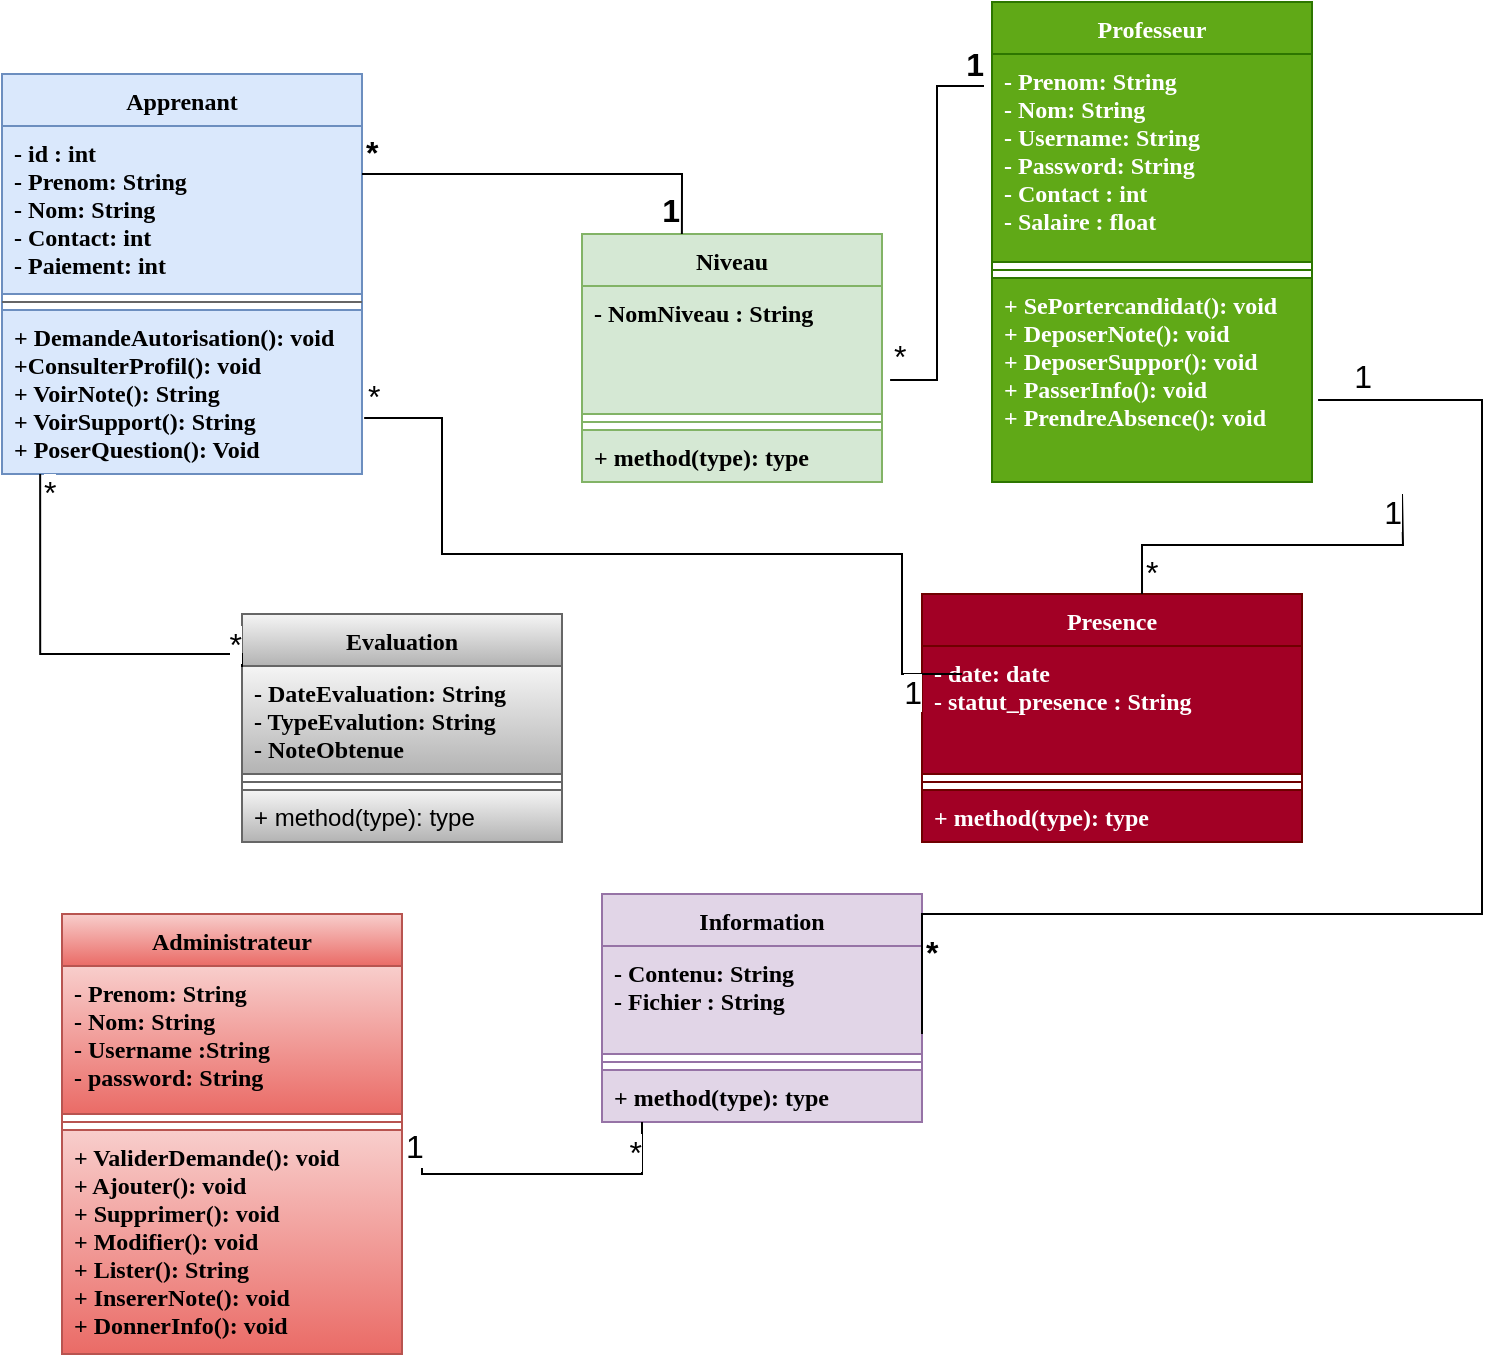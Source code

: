<mxfile version="20.5.1" type="github">
  <diagram id="C5RBs43oDa-KdzZeNtuy" name="Page-1">
    <mxGraphModel dx="868" dy="482" grid="1" gridSize="10" guides="1" tooltips="1" connect="1" arrows="1" fold="1" page="1" pageScale="1" pageWidth="827" pageHeight="1169" math="0" shadow="0">
      <root>
        <mxCell id="WIyWlLk6GJQsqaUBKTNV-0" />
        <mxCell id="WIyWlLk6GJQsqaUBKTNV-1" parent="WIyWlLk6GJQsqaUBKTNV-0" />
        <mxCell id="76GFjRbFe7bVXMX4q32V-0" value="Professeur" style="swimlane;fontStyle=1;align=center;verticalAlign=top;childLayout=stackLayout;horizontal=1;startSize=26;horizontalStack=0;resizeParent=1;resizeParentMax=0;resizeLast=0;collapsible=1;marginBottom=0;fillColor=#60a917;fontColor=#ffffff;strokeColor=#2D7600;fontFamily=Times New Roman;" parent="WIyWlLk6GJQsqaUBKTNV-1" vertex="1">
          <mxGeometry x="555" y="144" width="160" height="240" as="geometry" />
        </mxCell>
        <mxCell id="76GFjRbFe7bVXMX4q32V-1" value="- Prenom: String&#xa;- Nom: String&#xa;- Username: String&#xa;- Password: String&#xa;- Contact : int&#xa;- Salaire : float" style="text;strokeColor=#2D7600;fillColor=#60a917;align=left;verticalAlign=top;spacingLeft=4;spacingRight=4;overflow=hidden;rotatable=0;points=[[0,0.5],[1,0.5]];portConstraint=eastwest;fontColor=#ffffff;fontStyle=1;fontFamily=Times New Roman;" parent="76GFjRbFe7bVXMX4q32V-0" vertex="1">
          <mxGeometry y="26" width="160" height="104" as="geometry" />
        </mxCell>
        <mxCell id="76GFjRbFe7bVXMX4q32V-2" value="" style="line;strokeWidth=1;fillColor=none;align=left;verticalAlign=middle;spacingTop=-1;spacingLeft=3;spacingRight=3;rotatable=0;labelPosition=right;points=[];portConstraint=eastwest;strokeColor=inherit;" parent="76GFjRbFe7bVXMX4q32V-0" vertex="1">
          <mxGeometry y="130" width="160" height="8" as="geometry" />
        </mxCell>
        <mxCell id="76GFjRbFe7bVXMX4q32V-3" value="+ SePortercandidat(): void&#xa;+ DeposerNote(): void&#xa;+ DeposerSuppor(): void&#xa;+ PasserInfo(): void&#xa;+ PrendreAbsence(): void" style="text;strokeColor=#2D7600;fillColor=#60a917;align=left;verticalAlign=top;spacingLeft=4;spacingRight=4;overflow=hidden;rotatable=0;points=[[0,0.5],[1,0.5]];portConstraint=eastwest;fontColor=#ffffff;fontStyle=1;fontFamily=Times New Roman;" parent="76GFjRbFe7bVXMX4q32V-0" vertex="1">
          <mxGeometry y="138" width="160" height="102" as="geometry" />
        </mxCell>
        <mxCell id="76GFjRbFe7bVXMX4q32V-4" value="Apprenant" style="swimlane;fontStyle=1;align=center;verticalAlign=top;childLayout=stackLayout;horizontal=1;startSize=26;horizontalStack=0;resizeParent=1;resizeParentMax=0;resizeLast=0;collapsible=1;marginBottom=0;fillColor=#dae8fc;strokeColor=#6c8ebf;fontFamily=Times New Roman;" parent="WIyWlLk6GJQsqaUBKTNV-1" vertex="1">
          <mxGeometry x="60" y="180" width="180" height="200" as="geometry" />
        </mxCell>
        <mxCell id="76GFjRbFe7bVXMX4q32V-5" value="- id : int&#xa;- Prenom: String&#xa;- Nom: String&#xa;- Contact: int&#xa;- Paiement: int" style="text;strokeColor=#6c8ebf;fillColor=#dae8fc;align=left;verticalAlign=top;spacingLeft=4;spacingRight=4;overflow=hidden;rotatable=0;points=[[0,0.5],[1,0.5]];portConstraint=eastwest;fontFamily=Times New Roman;fontStyle=1" parent="76GFjRbFe7bVXMX4q32V-4" vertex="1">
          <mxGeometry y="26" width="180" height="84" as="geometry" />
        </mxCell>
        <mxCell id="76GFjRbFe7bVXMX4q32V-6" value="" style="line;strokeWidth=1;fillColor=#f5f5f5;align=left;verticalAlign=middle;spacingTop=-1;spacingLeft=3;spacingRight=3;rotatable=0;labelPosition=right;points=[];portConstraint=eastwest;strokeColor=#666666;fontColor=#333333;" parent="76GFjRbFe7bVXMX4q32V-4" vertex="1">
          <mxGeometry y="110" width="180" height="8" as="geometry" />
        </mxCell>
        <mxCell id="76GFjRbFe7bVXMX4q32V-7" value="+ DemandeAutorisation(): void&#xa;+ConsulterProfil(): void&#xa;+ VoirNote(): String&#xa;+ VoirSupport(): String&#xa;+ PoserQuestion(): Void" style="text;strokeColor=#6c8ebf;fillColor=#dae8fc;align=left;verticalAlign=top;spacingLeft=4;spacingRight=4;overflow=hidden;rotatable=0;points=[[0,0.5],[1,0.5]];portConstraint=eastwest;fontFamily=Times New Roman;fontStyle=1" parent="76GFjRbFe7bVXMX4q32V-4" vertex="1">
          <mxGeometry y="118" width="180" height="82" as="geometry" />
        </mxCell>
        <mxCell id="76GFjRbFe7bVXMX4q32V-8" value="Niveau" style="swimlane;fontStyle=1;align=center;verticalAlign=top;childLayout=stackLayout;horizontal=1;startSize=26;horizontalStack=0;resizeParent=1;resizeParentMax=0;resizeLast=0;collapsible=1;marginBottom=0;fillColor=#d5e8d4;strokeColor=#82b366;fontFamily=Times New Roman;" parent="WIyWlLk6GJQsqaUBKTNV-1" vertex="1">
          <mxGeometry x="350" y="260" width="150" height="124" as="geometry" />
        </mxCell>
        <mxCell id="76GFjRbFe7bVXMX4q32V-9" value="- NomNiveau : String" style="text;strokeColor=#82b366;fillColor=#d5e8d4;align=left;verticalAlign=top;spacingLeft=4;spacingRight=4;overflow=hidden;rotatable=0;points=[[0,0.5],[1,0.5]];portConstraint=eastwest;fontFamily=Times New Roman;fontStyle=1" parent="76GFjRbFe7bVXMX4q32V-8" vertex="1">
          <mxGeometry y="26" width="150" height="64" as="geometry" />
        </mxCell>
        <mxCell id="76GFjRbFe7bVXMX4q32V-10" value="" style="line;strokeWidth=1;fillColor=#d5e8d4;align=left;verticalAlign=middle;spacingTop=-1;spacingLeft=3;spacingRight=3;rotatable=0;labelPosition=right;points=[];portConstraint=eastwest;strokeColor=#82b366;" parent="76GFjRbFe7bVXMX4q32V-8" vertex="1">
          <mxGeometry y="90" width="150" height="8" as="geometry" />
        </mxCell>
        <mxCell id="76GFjRbFe7bVXMX4q32V-11" value="+ method(type): type" style="text;strokeColor=#82b366;fillColor=#d5e8d4;align=left;verticalAlign=top;spacingLeft=4;spacingRight=4;overflow=hidden;rotatable=0;points=[[0,0.5],[1,0.5]];portConstraint=eastwest;fontFamily=Times New Roman;fontStyle=1" parent="76GFjRbFe7bVXMX4q32V-8" vertex="1">
          <mxGeometry y="98" width="150" height="26" as="geometry" />
        </mxCell>
        <mxCell id="76GFjRbFe7bVXMX4q32V-12" value="Presence" style="swimlane;fontStyle=1;align=center;verticalAlign=top;childLayout=stackLayout;horizontal=1;startSize=26;horizontalStack=0;resizeParent=1;resizeParentMax=0;resizeLast=0;collapsible=1;marginBottom=0;fillColor=#a20025;fontColor=#ffffff;strokeColor=#6F0000;fontFamily=Times New Roman;" parent="WIyWlLk6GJQsqaUBKTNV-1" vertex="1">
          <mxGeometry x="520" y="440" width="190" height="124" as="geometry" />
        </mxCell>
        <mxCell id="76GFjRbFe7bVXMX4q32V-13" value="- date: date&#xa;- statut_presence : String" style="text;strokeColor=#6F0000;fillColor=#a20025;align=left;verticalAlign=top;spacingLeft=4;spacingRight=4;overflow=hidden;rotatable=0;points=[[0,0.5],[1,0.5]];portConstraint=eastwest;fontColor=#ffffff;fontStyle=1;fontFamily=Times New Roman;" parent="76GFjRbFe7bVXMX4q32V-12" vertex="1">
          <mxGeometry y="26" width="190" height="64" as="geometry" />
        </mxCell>
        <mxCell id="76GFjRbFe7bVXMX4q32V-14" value="" style="line;strokeWidth=1;fillColor=#a20025;align=left;verticalAlign=middle;spacingTop=-1;spacingLeft=3;spacingRight=3;rotatable=0;labelPosition=right;points=[];portConstraint=eastwest;strokeColor=#6F0000;fontColor=#ffffff;" parent="76GFjRbFe7bVXMX4q32V-12" vertex="1">
          <mxGeometry y="90" width="190" height="8" as="geometry" />
        </mxCell>
        <mxCell id="76GFjRbFe7bVXMX4q32V-15" value="+ method(type): type" style="text;strokeColor=#6F0000;fillColor=#a20025;align=left;verticalAlign=top;spacingLeft=4;spacingRight=4;overflow=hidden;rotatable=0;points=[[0,0.5],[1,0.5]];portConstraint=eastwest;fontColor=#ffffff;fontFamily=Times New Roman;fontStyle=1" parent="76GFjRbFe7bVXMX4q32V-12" vertex="1">
          <mxGeometry y="98" width="190" height="26" as="geometry" />
        </mxCell>
        <mxCell id="76GFjRbFe7bVXMX4q32V-16" value="Information" style="swimlane;fontStyle=1;align=center;verticalAlign=top;childLayout=stackLayout;horizontal=1;startSize=26;horizontalStack=0;resizeParent=1;resizeParentMax=0;resizeLast=0;collapsible=1;marginBottom=0;fillColor=#e1d5e7;strokeColor=#9673a6;fontFamily=Times New Roman;" parent="WIyWlLk6GJQsqaUBKTNV-1" vertex="1">
          <mxGeometry x="360" y="590" width="160" height="114" as="geometry" />
        </mxCell>
        <mxCell id="76GFjRbFe7bVXMX4q32V-17" value="- Contenu: String&#xa;- Fichier : String" style="text;strokeColor=#9673a6;fillColor=#e1d5e7;align=left;verticalAlign=top;spacingLeft=4;spacingRight=4;overflow=hidden;rotatable=0;points=[[0,0.5],[1,0.5]];portConstraint=eastwest;fontFamily=Times New Roman;fontStyle=1" parent="76GFjRbFe7bVXMX4q32V-16" vertex="1">
          <mxGeometry y="26" width="160" height="54" as="geometry" />
        </mxCell>
        <mxCell id="76GFjRbFe7bVXMX4q32V-18" value="" style="line;strokeWidth=1;fillColor=none;align=left;verticalAlign=middle;spacingTop=-1;spacingLeft=3;spacingRight=3;rotatable=0;labelPosition=right;points=[];portConstraint=eastwest;strokeColor=inherit;" parent="76GFjRbFe7bVXMX4q32V-16" vertex="1">
          <mxGeometry y="80" width="160" height="8" as="geometry" />
        </mxCell>
        <mxCell id="76GFjRbFe7bVXMX4q32V-19" value="+ method(type): type" style="text;strokeColor=#9673a6;fillColor=#e1d5e7;align=left;verticalAlign=top;spacingLeft=4;spacingRight=4;overflow=hidden;rotatable=0;points=[[0,0.5],[1,0.5]];portConstraint=eastwest;fontFamily=Times New Roman;fontStyle=1" parent="76GFjRbFe7bVXMX4q32V-16" vertex="1">
          <mxGeometry y="88" width="160" height="26" as="geometry" />
        </mxCell>
        <mxCell id="76GFjRbFe7bVXMX4q32V-21" value="Evaluation" style="swimlane;fontStyle=1;align=center;verticalAlign=top;childLayout=stackLayout;horizontal=1;startSize=26;horizontalStack=0;resizeParent=1;resizeParentMax=0;resizeLast=0;collapsible=1;marginBottom=0;fillColor=#f5f5f5;gradientColor=#b3b3b3;strokeColor=#666666;fontFamily=Times New Roman;" parent="WIyWlLk6GJQsqaUBKTNV-1" vertex="1">
          <mxGeometry x="180" y="450" width="160" height="114" as="geometry" />
        </mxCell>
        <mxCell id="76GFjRbFe7bVXMX4q32V-22" value="- DateEvaluation: String&#xa;- TypeEvalution: String &#xa;- NoteObtenue" style="text;strokeColor=#666666;fillColor=#f5f5f5;align=left;verticalAlign=top;spacingLeft=4;spacingRight=4;overflow=hidden;rotatable=0;points=[[0,0.5],[1,0.5]];portConstraint=eastwest;gradientColor=#b3b3b3;fontFamily=Times New Roman;fontStyle=1" parent="76GFjRbFe7bVXMX4q32V-21" vertex="1">
          <mxGeometry y="26" width="160" height="54" as="geometry" />
        </mxCell>
        <mxCell id="76GFjRbFe7bVXMX4q32V-23" value="" style="line;strokeWidth=1;fillColor=none;align=left;verticalAlign=middle;spacingTop=-1;spacingLeft=3;spacingRight=3;rotatable=0;labelPosition=right;points=[];portConstraint=eastwest;strokeColor=inherit;" parent="76GFjRbFe7bVXMX4q32V-21" vertex="1">
          <mxGeometry y="80" width="160" height="8" as="geometry" />
        </mxCell>
        <mxCell id="76GFjRbFe7bVXMX4q32V-24" value="+ method(type): type" style="text;strokeColor=#666666;fillColor=#f5f5f5;align=left;verticalAlign=top;spacingLeft=4;spacingRight=4;overflow=hidden;rotatable=0;points=[[0,0.5],[1,0.5]];portConstraint=eastwest;gradientColor=#b3b3b3;" parent="76GFjRbFe7bVXMX4q32V-21" vertex="1">
          <mxGeometry y="88" width="160" height="26" as="geometry" />
        </mxCell>
        <mxCell id="2XKTylvmgvcp49OsMqBx-0" value="Administrateur" style="swimlane;fontStyle=1;align=center;verticalAlign=top;childLayout=stackLayout;horizontal=1;startSize=26;horizontalStack=0;resizeParent=1;resizeParentMax=0;resizeLast=0;collapsible=1;marginBottom=0;fillColor=#f8cecc;gradientColor=#ea6b66;strokeColor=#b85450;fontFamily=Times New Roman;" vertex="1" parent="WIyWlLk6GJQsqaUBKTNV-1">
          <mxGeometry x="90" y="600" width="170" height="220" as="geometry" />
        </mxCell>
        <mxCell id="2XKTylvmgvcp49OsMqBx-1" value="- Prenom: String&#xa;- Nom: String&#xa;- Username :String&#xa;- password: String" style="text;strokeColor=#b85450;fillColor=#f8cecc;align=left;verticalAlign=top;spacingLeft=4;spacingRight=4;overflow=hidden;rotatable=0;points=[[0,0.5],[1,0.5]];portConstraint=eastwest;gradientColor=#ea6b66;fontFamily=Times New Roman;fontStyle=1" vertex="1" parent="2XKTylvmgvcp49OsMqBx-0">
          <mxGeometry y="26" width="170" height="74" as="geometry" />
        </mxCell>
        <mxCell id="2XKTylvmgvcp49OsMqBx-2" value="" style="line;strokeWidth=1;fillColor=none;align=left;verticalAlign=middle;spacingTop=-1;spacingLeft=3;spacingRight=3;rotatable=0;labelPosition=right;points=[];portConstraint=eastwest;strokeColor=inherit;" vertex="1" parent="2XKTylvmgvcp49OsMqBx-0">
          <mxGeometry y="100" width="170" height="8" as="geometry" />
        </mxCell>
        <mxCell id="2XKTylvmgvcp49OsMqBx-3" value="+ ValiderDemande(): void&#xa;+ Ajouter(): void&#xa;+ Supprimer(): void&#xa;+ Modifier(): void&#xa;+ Lister(): String&#xa;+ InsererNote(): void&#xa;+ DonnerInfo(): void" style="text;strokeColor=#b85450;fillColor=#f8cecc;align=left;verticalAlign=top;spacingLeft=4;spacingRight=4;overflow=hidden;rotatable=0;points=[[0,0.5],[1,0.5]];portConstraint=eastwest;gradientColor=#ea6b66;fontFamily=Times New Roman;fontStyle=1" vertex="1" parent="2XKTylvmgvcp49OsMqBx-0">
          <mxGeometry y="108" width="170" height="112" as="geometry" />
        </mxCell>
        <mxCell id="2XKTylvmgvcp49OsMqBx-4" value="" style="endArrow=none;html=1;edgeStyle=orthogonalEdgeStyle;rounded=0;entryX=0.333;entryY=0;entryDx=0;entryDy=0;entryPerimeter=0;" edge="1" parent="WIyWlLk6GJQsqaUBKTNV-1" target="76GFjRbFe7bVXMX4q32V-8">
          <mxGeometry relative="1" as="geometry">
            <mxPoint x="240" y="230" as="sourcePoint" />
            <mxPoint x="400" y="230" as="targetPoint" />
            <Array as="points">
              <mxPoint x="400" y="230" />
            </Array>
          </mxGeometry>
        </mxCell>
        <mxCell id="2XKTylvmgvcp49OsMqBx-5" value="*" style="edgeLabel;resizable=0;html=1;align=left;verticalAlign=bottom;fontStyle=1;fontSize=16;" connectable="0" vertex="1" parent="2XKTylvmgvcp49OsMqBx-4">
          <mxGeometry x="-1" relative="1" as="geometry" />
        </mxCell>
        <mxCell id="2XKTylvmgvcp49OsMqBx-6" value="1" style="edgeLabel;resizable=0;html=1;align=right;verticalAlign=bottom;fontStyle=1;fontSize=16;" connectable="0" vertex="1" parent="2XKTylvmgvcp49OsMqBx-4">
          <mxGeometry x="1" relative="1" as="geometry" />
        </mxCell>
        <mxCell id="2XKTylvmgvcp49OsMqBx-7" value="" style="endArrow=none;html=1;edgeStyle=orthogonalEdgeStyle;rounded=0;fontSize=16;entryX=-0.025;entryY=0.154;entryDx=0;entryDy=0;entryPerimeter=0;exitX=1.027;exitY=0.734;exitDx=0;exitDy=0;exitPerimeter=0;" edge="1" parent="WIyWlLk6GJQsqaUBKTNV-1" source="76GFjRbFe7bVXMX4q32V-9" target="76GFjRbFe7bVXMX4q32V-1">
          <mxGeometry relative="1" as="geometry">
            <mxPoint x="540" y="290" as="sourcePoint" />
            <mxPoint x="570" y="230" as="targetPoint" />
          </mxGeometry>
        </mxCell>
        <mxCell id="2XKTylvmgvcp49OsMqBx-8" value="*" style="edgeLabel;resizable=0;html=1;align=left;verticalAlign=bottom;fontSize=16;" connectable="0" vertex="1" parent="2XKTylvmgvcp49OsMqBx-7">
          <mxGeometry x="-1" relative="1" as="geometry" />
        </mxCell>
        <mxCell id="2XKTylvmgvcp49OsMqBx-9" value="1" style="edgeLabel;resizable=0;html=1;align=right;verticalAlign=bottom;fontSize=16;fontStyle=1" connectable="0" vertex="1" parent="2XKTylvmgvcp49OsMqBx-7">
          <mxGeometry x="1" relative="1" as="geometry" />
        </mxCell>
        <mxCell id="2XKTylvmgvcp49OsMqBx-13" value="" style="endArrow=none;html=1;edgeStyle=orthogonalEdgeStyle;rounded=0;fontSize=16;exitX=0.106;exitY=1;exitDx=0;exitDy=0;exitPerimeter=0;" edge="1" parent="WIyWlLk6GJQsqaUBKTNV-1" source="76GFjRbFe7bVXMX4q32V-7">
          <mxGeometry relative="1" as="geometry">
            <mxPoint x="50" y="480" as="sourcePoint" />
            <mxPoint x="180" y="476.5" as="targetPoint" />
            <Array as="points">
              <mxPoint x="79" y="470" />
              <mxPoint x="180" y="470" />
            </Array>
          </mxGeometry>
        </mxCell>
        <mxCell id="2XKTylvmgvcp49OsMqBx-14" value="*" style="edgeLabel;resizable=0;html=1;align=left;verticalAlign=bottom;fontSize=16;" connectable="0" vertex="1" parent="2XKTylvmgvcp49OsMqBx-13">
          <mxGeometry x="-1" relative="1" as="geometry">
            <mxPoint y="20" as="offset" />
          </mxGeometry>
        </mxCell>
        <mxCell id="2XKTylvmgvcp49OsMqBx-15" value="*" style="edgeLabel;resizable=0;html=1;align=right;verticalAlign=bottom;fontSize=16;" connectable="0" vertex="1" parent="2XKTylvmgvcp49OsMqBx-13">
          <mxGeometry x="1" relative="1" as="geometry" />
        </mxCell>
        <mxCell id="2XKTylvmgvcp49OsMqBx-16" value="" style="endArrow=none;html=1;edgeStyle=orthogonalEdgeStyle;rounded=0;fontSize=16;exitX=0.579;exitY=0;exitDx=0;exitDy=0;exitPerimeter=0;" edge="1" parent="WIyWlLk6GJQsqaUBKTNV-1" source="76GFjRbFe7bVXMX4q32V-12">
          <mxGeometry relative="1" as="geometry">
            <mxPoint x="650" y="430" as="sourcePoint" />
            <mxPoint x="760" y="390" as="targetPoint" />
          </mxGeometry>
        </mxCell>
        <mxCell id="2XKTylvmgvcp49OsMqBx-17" value="*" style="edgeLabel;resizable=0;html=1;align=left;verticalAlign=bottom;fontSize=16;" connectable="0" vertex="1" parent="2XKTylvmgvcp49OsMqBx-16">
          <mxGeometry x="-1" relative="1" as="geometry" />
        </mxCell>
        <mxCell id="2XKTylvmgvcp49OsMqBx-18" value="1" style="edgeLabel;resizable=0;html=1;align=right;verticalAlign=bottom;fontSize=16;" connectable="0" vertex="1" parent="2XKTylvmgvcp49OsMqBx-16">
          <mxGeometry x="1" relative="1" as="geometry">
            <mxPoint y="20" as="offset" />
          </mxGeometry>
        </mxCell>
        <mxCell id="2XKTylvmgvcp49OsMqBx-19" value="" style="endArrow=none;html=1;edgeStyle=orthogonalEdgeStyle;rounded=0;fontSize=16;entryX=0.125;entryY=1;entryDx=0;entryDy=0;entryPerimeter=0;" edge="1" parent="WIyWlLk6GJQsqaUBKTNV-1" target="76GFjRbFe7bVXMX4q32V-19">
          <mxGeometry relative="1" as="geometry">
            <mxPoint x="270" y="727" as="sourcePoint" />
            <mxPoint x="370" y="750" as="targetPoint" />
            <Array as="points">
              <mxPoint x="270" y="730" />
              <mxPoint x="380" y="730" />
            </Array>
          </mxGeometry>
        </mxCell>
        <mxCell id="2XKTylvmgvcp49OsMqBx-20" value="1" style="edgeLabel;resizable=0;html=1;align=left;verticalAlign=bottom;fontSize=16;" connectable="0" vertex="1" parent="2XKTylvmgvcp49OsMqBx-19">
          <mxGeometry x="-1" relative="1" as="geometry">
            <mxPoint x="-10" as="offset" />
          </mxGeometry>
        </mxCell>
        <mxCell id="2XKTylvmgvcp49OsMqBx-21" value="*" style="edgeLabel;resizable=0;html=1;align=right;verticalAlign=bottom;fontSize=16;" connectable="0" vertex="1" parent="2XKTylvmgvcp49OsMqBx-19">
          <mxGeometry x="1" relative="1" as="geometry">
            <mxPoint y="26" as="offset" />
          </mxGeometry>
        </mxCell>
        <mxCell id="2XKTylvmgvcp49OsMqBx-22" value="" style="endArrow=none;html=1;edgeStyle=orthogonalEdgeStyle;rounded=0;fontSize=16;exitX=1.006;exitY=0.659;exitDx=0;exitDy=0;exitPerimeter=0;" edge="1" parent="WIyWlLk6GJQsqaUBKTNV-1" source="76GFjRbFe7bVXMX4q32V-7">
          <mxGeometry relative="1" as="geometry">
            <mxPoint x="260" y="390" as="sourcePoint" />
            <mxPoint x="540" y="480" as="targetPoint" />
            <Array as="points">
              <mxPoint x="280" y="352" />
              <mxPoint x="280" y="420" />
              <mxPoint x="510" y="420" />
              <mxPoint x="510" y="480" />
            </Array>
          </mxGeometry>
        </mxCell>
        <mxCell id="2XKTylvmgvcp49OsMqBx-23" value="*" style="edgeLabel;resizable=0;html=1;align=left;verticalAlign=bottom;fontSize=16;" connectable="0" vertex="1" parent="2XKTylvmgvcp49OsMqBx-22">
          <mxGeometry x="-1" relative="1" as="geometry" />
        </mxCell>
        <mxCell id="2XKTylvmgvcp49OsMqBx-24" value="1" style="edgeLabel;resizable=0;html=1;align=right;verticalAlign=bottom;fontSize=16;" connectable="0" vertex="1" parent="2XKTylvmgvcp49OsMqBx-22">
          <mxGeometry x="1" relative="1" as="geometry">
            <mxPoint x="-20" y="20" as="offset" />
          </mxGeometry>
        </mxCell>
        <mxCell id="2XKTylvmgvcp49OsMqBx-26" value="" style="endArrow=none;html=1;edgeStyle=orthogonalEdgeStyle;rounded=0;fontSize=16;entryX=1.019;entryY=0.598;entryDx=0;entryDy=0;entryPerimeter=0;" edge="1" parent="WIyWlLk6GJQsqaUBKTNV-1" target="76GFjRbFe7bVXMX4q32V-3">
          <mxGeometry relative="1" as="geometry">
            <mxPoint x="520" y="660" as="sourcePoint" />
            <mxPoint x="680" y="660" as="targetPoint" />
            <Array as="points">
              <mxPoint x="520" y="600" />
              <mxPoint x="800" y="600" />
              <mxPoint x="800" y="343" />
            </Array>
          </mxGeometry>
        </mxCell>
        <mxCell id="2XKTylvmgvcp49OsMqBx-27" value="*" style="edgeLabel;resizable=0;html=1;align=left;verticalAlign=bottom;fontSize=16;fontStyle=1" connectable="0" vertex="1" parent="2XKTylvmgvcp49OsMqBx-26">
          <mxGeometry x="-1" relative="1" as="geometry">
            <mxPoint y="-30" as="offset" />
          </mxGeometry>
        </mxCell>
        <mxCell id="2XKTylvmgvcp49OsMqBx-28" value="1" style="edgeLabel;resizable=0;html=1;align=right;verticalAlign=bottom;fontSize=16;" connectable="0" vertex="1" parent="2XKTylvmgvcp49OsMqBx-26">
          <mxGeometry x="1" relative="1" as="geometry">
            <mxPoint x="27" as="offset" />
          </mxGeometry>
        </mxCell>
      </root>
    </mxGraphModel>
  </diagram>
</mxfile>

